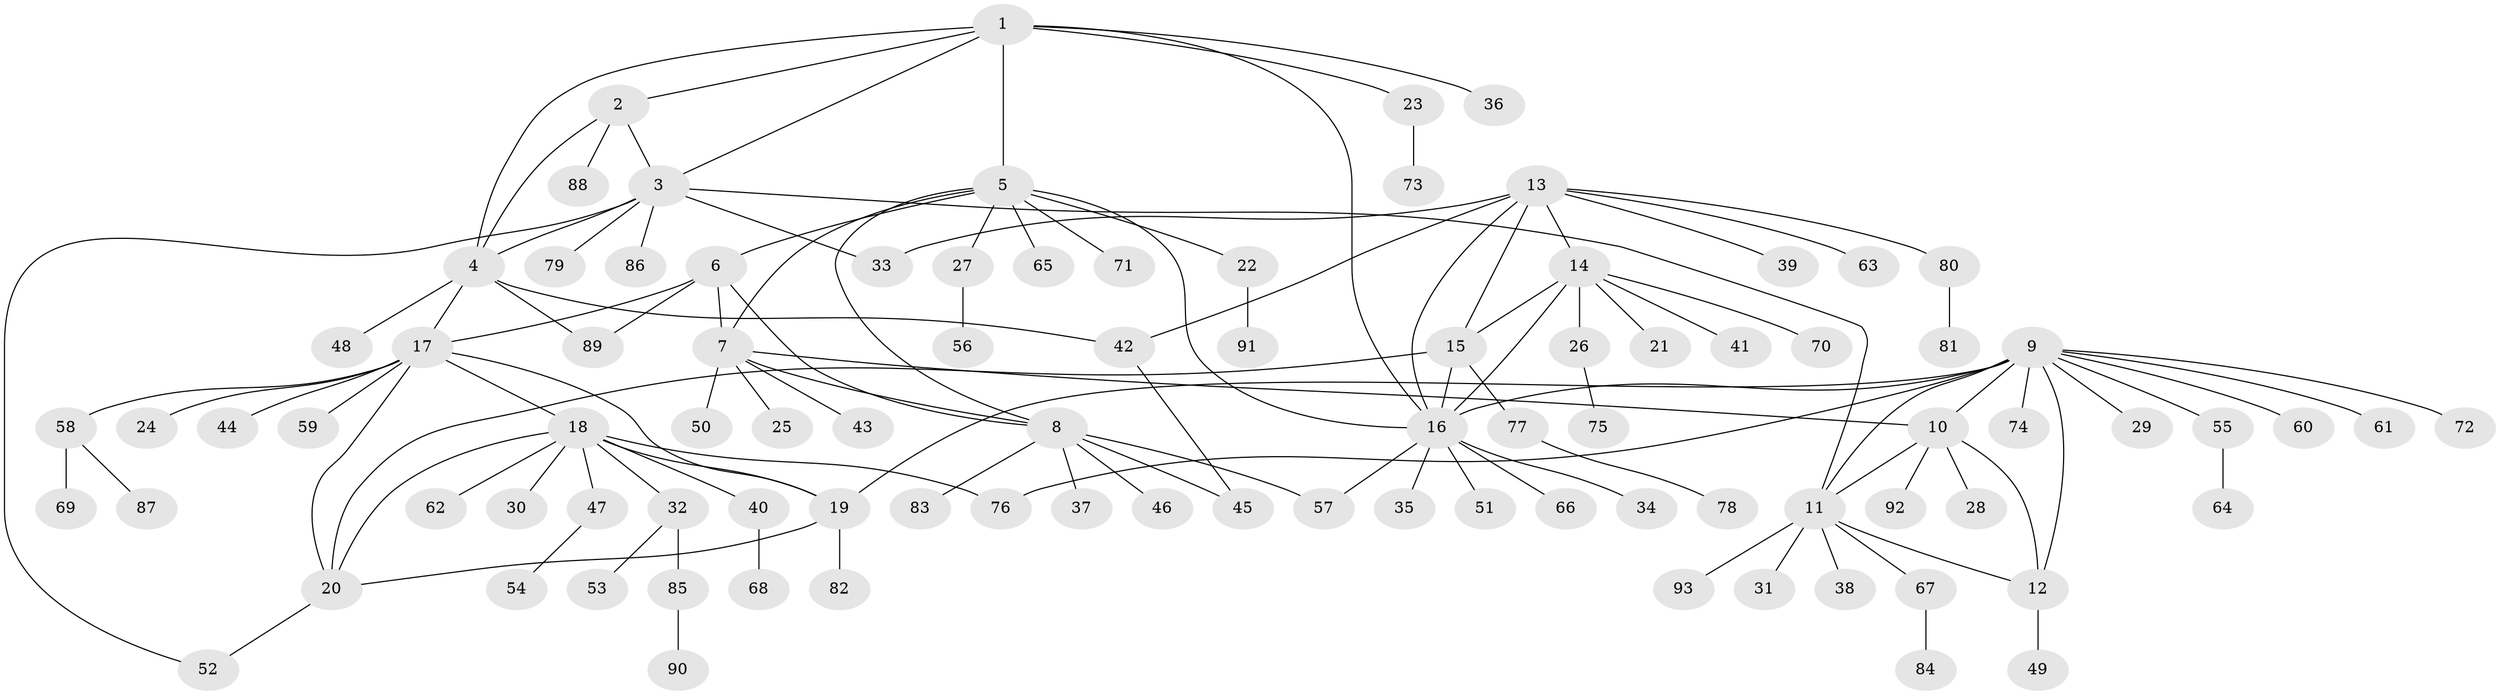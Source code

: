 // Generated by graph-tools (version 1.1) at 2025/26/03/09/25 03:26:41]
// undirected, 93 vertices, 120 edges
graph export_dot {
graph [start="1"]
  node [color=gray90,style=filled];
  1;
  2;
  3;
  4;
  5;
  6;
  7;
  8;
  9;
  10;
  11;
  12;
  13;
  14;
  15;
  16;
  17;
  18;
  19;
  20;
  21;
  22;
  23;
  24;
  25;
  26;
  27;
  28;
  29;
  30;
  31;
  32;
  33;
  34;
  35;
  36;
  37;
  38;
  39;
  40;
  41;
  42;
  43;
  44;
  45;
  46;
  47;
  48;
  49;
  50;
  51;
  52;
  53;
  54;
  55;
  56;
  57;
  58;
  59;
  60;
  61;
  62;
  63;
  64;
  65;
  66;
  67;
  68;
  69;
  70;
  71;
  72;
  73;
  74;
  75;
  76;
  77;
  78;
  79;
  80;
  81;
  82;
  83;
  84;
  85;
  86;
  87;
  88;
  89;
  90;
  91;
  92;
  93;
  1 -- 2;
  1 -- 3;
  1 -- 4;
  1 -- 5;
  1 -- 16;
  1 -- 23;
  1 -- 36;
  2 -- 3;
  2 -- 4;
  2 -- 88;
  3 -- 4;
  3 -- 11;
  3 -- 33;
  3 -- 52;
  3 -- 79;
  3 -- 86;
  4 -- 17;
  4 -- 42;
  4 -- 48;
  4 -- 89;
  5 -- 6;
  5 -- 7;
  5 -- 8;
  5 -- 16;
  5 -- 22;
  5 -- 27;
  5 -- 65;
  5 -- 71;
  6 -- 7;
  6 -- 8;
  6 -- 17;
  6 -- 89;
  7 -- 8;
  7 -- 10;
  7 -- 25;
  7 -- 43;
  7 -- 50;
  8 -- 37;
  8 -- 45;
  8 -- 46;
  8 -- 57;
  8 -- 83;
  9 -- 10;
  9 -- 11;
  9 -- 12;
  9 -- 16;
  9 -- 19;
  9 -- 29;
  9 -- 55;
  9 -- 60;
  9 -- 61;
  9 -- 72;
  9 -- 74;
  9 -- 76;
  10 -- 11;
  10 -- 12;
  10 -- 28;
  10 -- 92;
  11 -- 12;
  11 -- 31;
  11 -- 38;
  11 -- 67;
  11 -- 93;
  12 -- 49;
  13 -- 14;
  13 -- 15;
  13 -- 16;
  13 -- 33;
  13 -- 39;
  13 -- 42;
  13 -- 63;
  13 -- 80;
  14 -- 15;
  14 -- 16;
  14 -- 21;
  14 -- 26;
  14 -- 41;
  14 -- 70;
  15 -- 16;
  15 -- 20;
  15 -- 77;
  16 -- 34;
  16 -- 35;
  16 -- 51;
  16 -- 57;
  16 -- 66;
  17 -- 18;
  17 -- 19;
  17 -- 20;
  17 -- 24;
  17 -- 44;
  17 -- 58;
  17 -- 59;
  18 -- 19;
  18 -- 20;
  18 -- 30;
  18 -- 32;
  18 -- 40;
  18 -- 47;
  18 -- 62;
  18 -- 76;
  19 -- 20;
  19 -- 82;
  20 -- 52;
  22 -- 91;
  23 -- 73;
  26 -- 75;
  27 -- 56;
  32 -- 53;
  32 -- 85;
  40 -- 68;
  42 -- 45;
  47 -- 54;
  55 -- 64;
  58 -- 69;
  58 -- 87;
  67 -- 84;
  77 -- 78;
  80 -- 81;
  85 -- 90;
}
